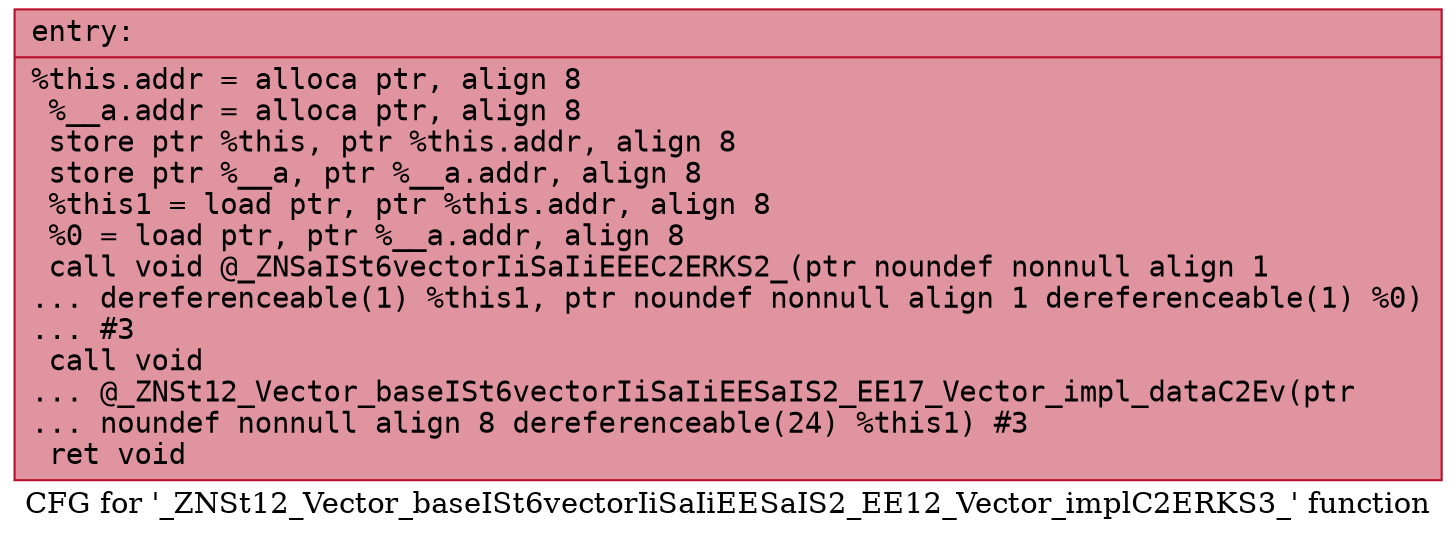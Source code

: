 digraph "CFG for '_ZNSt12_Vector_baseISt6vectorIiSaIiEESaIS2_EE12_Vector_implC2ERKS3_' function" {
	label="CFG for '_ZNSt12_Vector_baseISt6vectorIiSaIiEESaIS2_EE12_Vector_implC2ERKS3_' function";

	Node0x56307d6e8500 [shape=record,color="#b70d28ff", style=filled, fillcolor="#b70d2870" fontname="Courier",label="{entry:\l|  %this.addr = alloca ptr, align 8\l  %__a.addr = alloca ptr, align 8\l  store ptr %this, ptr %this.addr, align 8\l  store ptr %__a, ptr %__a.addr, align 8\l  %this1 = load ptr, ptr %this.addr, align 8\l  %0 = load ptr, ptr %__a.addr, align 8\l  call void @_ZNSaISt6vectorIiSaIiEEEC2ERKS2_(ptr noundef nonnull align 1\l... dereferenceable(1) %this1, ptr noundef nonnull align 1 dereferenceable(1) %0)\l... #3\l  call void\l... @_ZNSt12_Vector_baseISt6vectorIiSaIiEESaIS2_EE17_Vector_impl_dataC2Ev(ptr\l... noundef nonnull align 8 dereferenceable(24) %this1) #3\l  ret void\l}"];
}

